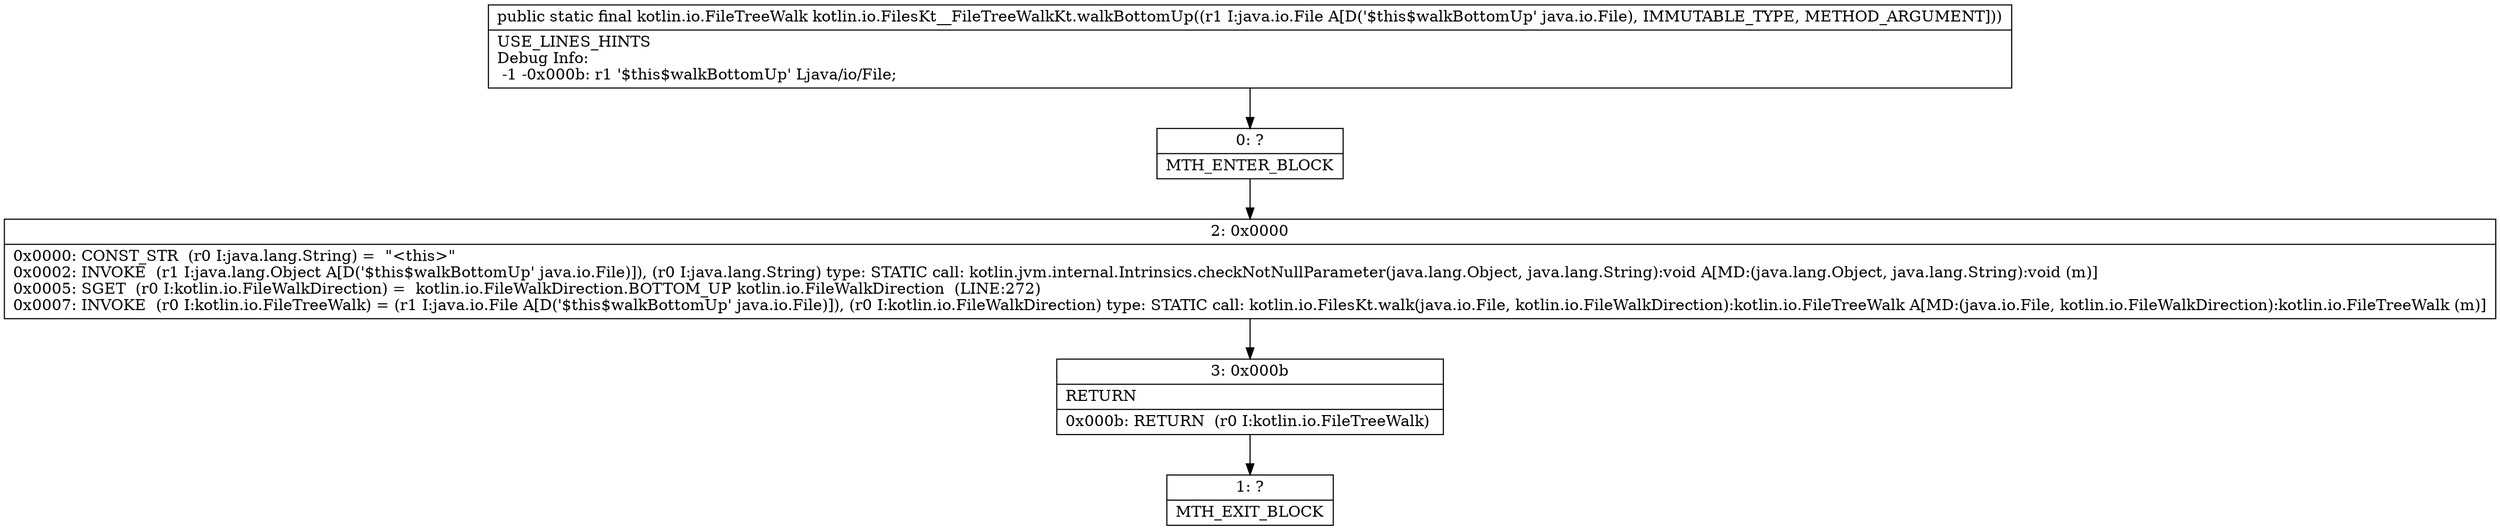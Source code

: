 digraph "CFG forkotlin.io.FilesKt__FileTreeWalkKt.walkBottomUp(Ljava\/io\/File;)Lkotlin\/io\/FileTreeWalk;" {
Node_0 [shape=record,label="{0\:\ ?|MTH_ENTER_BLOCK\l}"];
Node_2 [shape=record,label="{2\:\ 0x0000|0x0000: CONST_STR  (r0 I:java.lang.String) =  \"\<this\>\" \l0x0002: INVOKE  (r1 I:java.lang.Object A[D('$this$walkBottomUp' java.io.File)]), (r0 I:java.lang.String) type: STATIC call: kotlin.jvm.internal.Intrinsics.checkNotNullParameter(java.lang.Object, java.lang.String):void A[MD:(java.lang.Object, java.lang.String):void (m)]\l0x0005: SGET  (r0 I:kotlin.io.FileWalkDirection) =  kotlin.io.FileWalkDirection.BOTTOM_UP kotlin.io.FileWalkDirection  (LINE:272)\l0x0007: INVOKE  (r0 I:kotlin.io.FileTreeWalk) = (r1 I:java.io.File A[D('$this$walkBottomUp' java.io.File)]), (r0 I:kotlin.io.FileWalkDirection) type: STATIC call: kotlin.io.FilesKt.walk(java.io.File, kotlin.io.FileWalkDirection):kotlin.io.FileTreeWalk A[MD:(java.io.File, kotlin.io.FileWalkDirection):kotlin.io.FileTreeWalk (m)]\l}"];
Node_3 [shape=record,label="{3\:\ 0x000b|RETURN\l|0x000b: RETURN  (r0 I:kotlin.io.FileTreeWalk) \l}"];
Node_1 [shape=record,label="{1\:\ ?|MTH_EXIT_BLOCK\l}"];
MethodNode[shape=record,label="{public static final kotlin.io.FileTreeWalk kotlin.io.FilesKt__FileTreeWalkKt.walkBottomUp((r1 I:java.io.File A[D('$this$walkBottomUp' java.io.File), IMMUTABLE_TYPE, METHOD_ARGUMENT]))  | USE_LINES_HINTS\lDebug Info:\l  \-1 \-0x000b: r1 '$this$walkBottomUp' Ljava\/io\/File;\l}"];
MethodNode -> Node_0;Node_0 -> Node_2;
Node_2 -> Node_3;
Node_3 -> Node_1;
}

